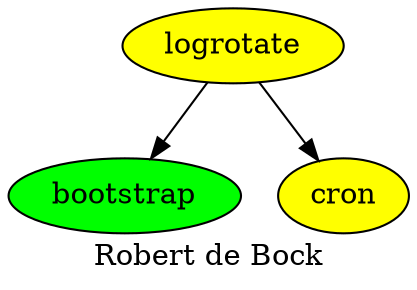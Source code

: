 digraph PhiloDilemma {
  label = "Robert de Bock" ;
  overlap=false
  {
    bootstrap [fillcolor=green style=filled]
    logrotate [fillcolor=yellow style=filled]
    cron [fillcolor=yellow style=filled]
  }
  logrotate -> bootstrap
  logrotate -> cron
}
